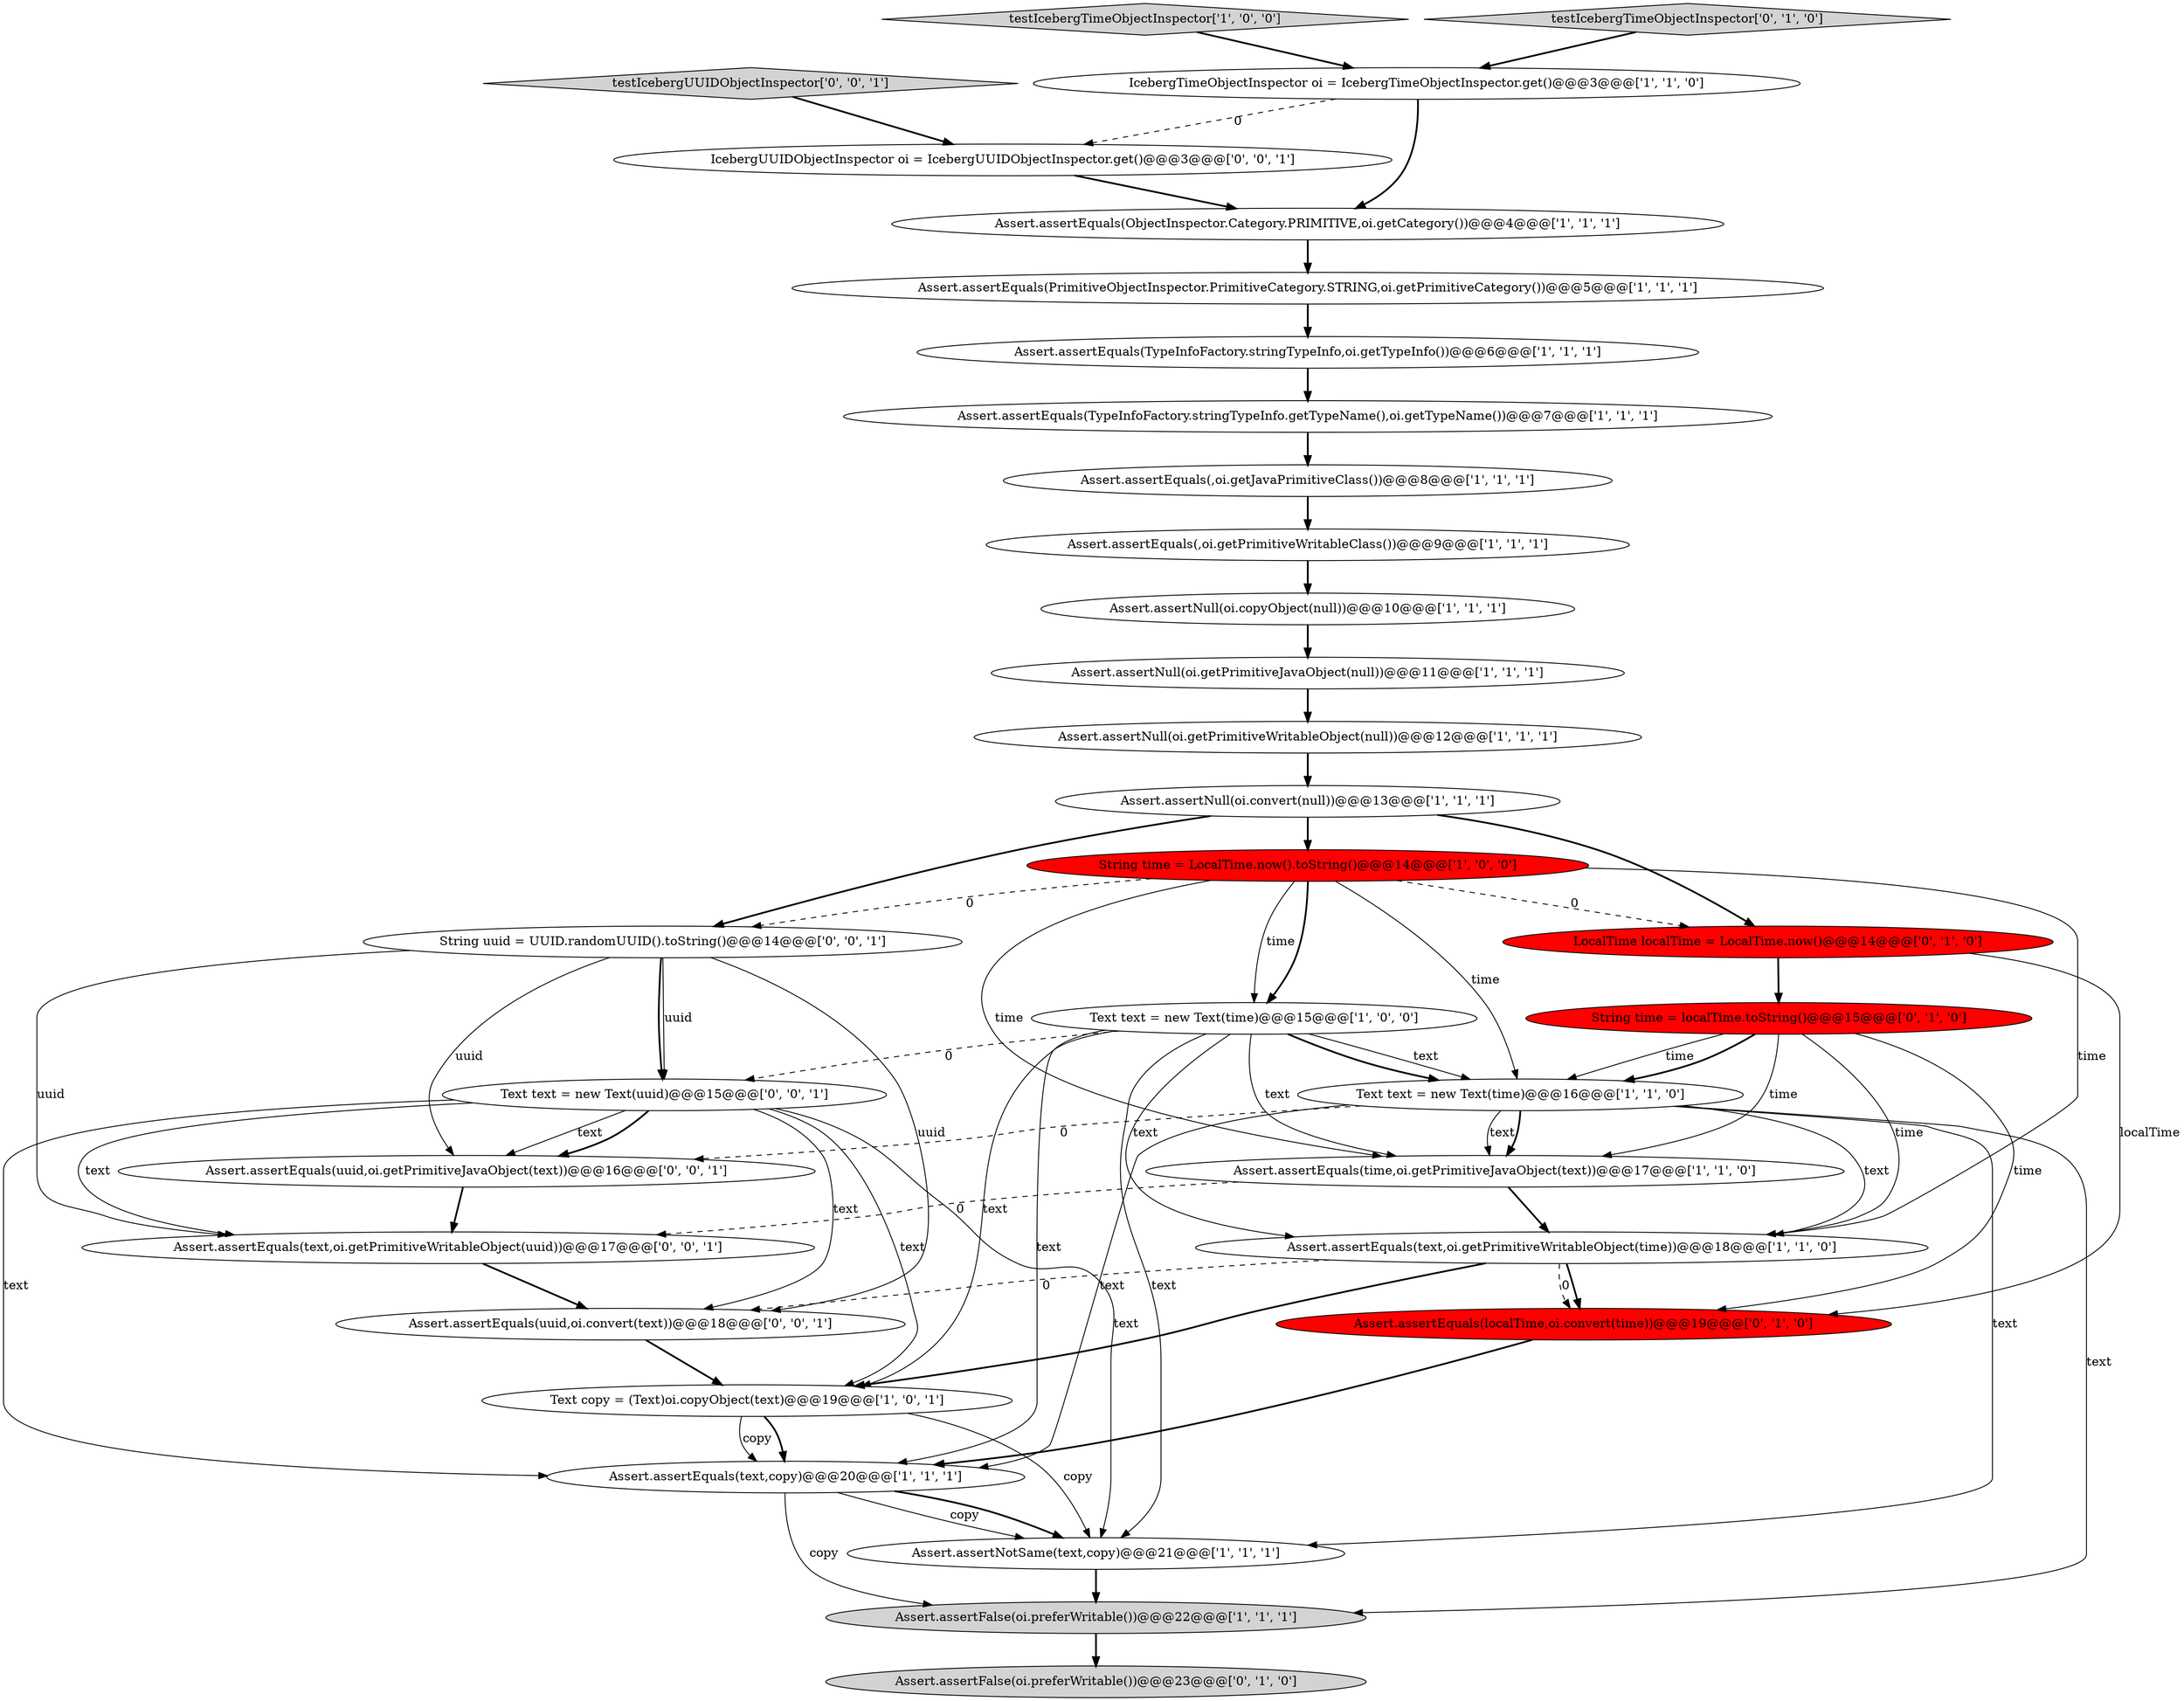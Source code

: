 digraph {
29 [style = filled, label = "String uuid = UUID.randomUUID().toString()@@@14@@@['0', '0', '1']", fillcolor = white, shape = ellipse image = "AAA0AAABBB3BBB"];
14 [style = filled, label = "Assert.assertNull(oi.getPrimitiveJavaObject(null))@@@11@@@['1', '1', '1']", fillcolor = white, shape = ellipse image = "AAA0AAABBB1BBB"];
18 [style = filled, label = "Assert.assertNull(oi.getPrimitiveWritableObject(null))@@@12@@@['1', '1', '1']", fillcolor = white, shape = ellipse image = "AAA0AAABBB1BBB"];
8 [style = filled, label = "Assert.assertEquals(PrimitiveObjectInspector.PrimitiveCategory.STRING,oi.getPrimitiveCategory())@@@5@@@['1', '1', '1']", fillcolor = white, shape = ellipse image = "AAA0AAABBB1BBB"];
13 [style = filled, label = "String time = LocalTime.now().toString()@@@14@@@['1', '0', '0']", fillcolor = red, shape = ellipse image = "AAA1AAABBB1BBB"];
11 [style = filled, label = "testIcebergTimeObjectInspector['1', '0', '0']", fillcolor = lightgray, shape = diamond image = "AAA0AAABBB1BBB"];
7 [style = filled, label = "Assert.assertNull(oi.convert(null))@@@13@@@['1', '1', '1']", fillcolor = white, shape = ellipse image = "AAA0AAABBB1BBB"];
4 [style = filled, label = "Assert.assertFalse(oi.preferWritable())@@@22@@@['1', '1', '1']", fillcolor = lightgray, shape = ellipse image = "AAA0AAABBB1BBB"];
25 [style = filled, label = "Assert.assertEquals(localTime,oi.convert(time))@@@19@@@['0', '1', '0']", fillcolor = red, shape = ellipse image = "AAA1AAABBB2BBB"];
0 [style = filled, label = "Text text = new Text(time)@@@15@@@['1', '0', '0']", fillcolor = white, shape = ellipse image = "AAA0AAABBB1BBB"];
27 [style = filled, label = "Assert.assertEquals(uuid,oi.convert(text))@@@18@@@['0', '0', '1']", fillcolor = white, shape = ellipse image = "AAA0AAABBB3BBB"];
9 [style = filled, label = "Text text = new Text(time)@@@16@@@['1', '1', '0']", fillcolor = white, shape = ellipse image = "AAA0AAABBB1BBB"];
32 [style = filled, label = "Text text = new Text(uuid)@@@15@@@['0', '0', '1']", fillcolor = white, shape = ellipse image = "AAA0AAABBB3BBB"];
19 [style = filled, label = "Assert.assertEquals(text,oi.getPrimitiveWritableObject(time))@@@18@@@['1', '1', '0']", fillcolor = white, shape = ellipse image = "AAA0AAABBB1BBB"];
28 [style = filled, label = "Assert.assertEquals(text,oi.getPrimitiveWritableObject(uuid))@@@17@@@['0', '0', '1']", fillcolor = white, shape = ellipse image = "AAA0AAABBB3BBB"];
17 [style = filled, label = "Assert.assertEquals(,oi.getJavaPrimitiveClass())@@@8@@@['1', '1', '1']", fillcolor = white, shape = ellipse image = "AAA0AAABBB1BBB"];
6 [style = filled, label = "Text copy = (Text)oi.copyObject(text)@@@19@@@['1', '0', '1']", fillcolor = white, shape = ellipse image = "AAA0AAABBB1BBB"];
15 [style = filled, label = "Assert.assertEquals(text,copy)@@@20@@@['1', '1', '1']", fillcolor = white, shape = ellipse image = "AAA0AAABBB1BBB"];
12 [style = filled, label = "Assert.assertEquals(ObjectInspector.Category.PRIMITIVE,oi.getCategory())@@@4@@@['1', '1', '1']", fillcolor = white, shape = ellipse image = "AAA0AAABBB1BBB"];
5 [style = filled, label = "Assert.assertEquals(,oi.getPrimitiveWritableClass())@@@9@@@['1', '1', '1']", fillcolor = white, shape = ellipse image = "AAA0AAABBB1BBB"];
10 [style = filled, label = "Assert.assertEquals(TypeInfoFactory.stringTypeInfo,oi.getTypeInfo())@@@6@@@['1', '1', '1']", fillcolor = white, shape = ellipse image = "AAA0AAABBB1BBB"];
24 [style = filled, label = "String time = localTime.toString()@@@15@@@['0', '1', '0']", fillcolor = red, shape = ellipse image = "AAA1AAABBB2BBB"];
2 [style = filled, label = "Assert.assertNull(oi.copyObject(null))@@@10@@@['1', '1', '1']", fillcolor = white, shape = ellipse image = "AAA0AAABBB1BBB"];
20 [style = filled, label = "IcebergTimeObjectInspector oi = IcebergTimeObjectInspector.get()@@@3@@@['1', '1', '0']", fillcolor = white, shape = ellipse image = "AAA0AAABBB1BBB"];
21 [style = filled, label = "Assert.assertFalse(oi.preferWritable())@@@23@@@['0', '1', '0']", fillcolor = lightgray, shape = ellipse image = "AAA0AAABBB2BBB"];
31 [style = filled, label = "IcebergUUIDObjectInspector oi = IcebergUUIDObjectInspector.get()@@@3@@@['0', '0', '1']", fillcolor = white, shape = ellipse image = "AAA0AAABBB3BBB"];
22 [style = filled, label = "LocalTime localTime = LocalTime.now()@@@14@@@['0', '1', '0']", fillcolor = red, shape = ellipse image = "AAA1AAABBB2BBB"];
30 [style = filled, label = "Assert.assertEquals(uuid,oi.getPrimitiveJavaObject(text))@@@16@@@['0', '0', '1']", fillcolor = white, shape = ellipse image = "AAA0AAABBB3BBB"];
3 [style = filled, label = "Assert.assertEquals(time,oi.getPrimitiveJavaObject(text))@@@17@@@['1', '1', '0']", fillcolor = white, shape = ellipse image = "AAA0AAABBB1BBB"];
23 [style = filled, label = "testIcebergTimeObjectInspector['0', '1', '0']", fillcolor = lightgray, shape = diamond image = "AAA0AAABBB2BBB"];
1 [style = filled, label = "Assert.assertNotSame(text,copy)@@@21@@@['1', '1', '1']", fillcolor = white, shape = ellipse image = "AAA0AAABBB1BBB"];
26 [style = filled, label = "testIcebergUUIDObjectInspector['0', '0', '1']", fillcolor = lightgray, shape = diamond image = "AAA0AAABBB3BBB"];
16 [style = filled, label = "Assert.assertEquals(TypeInfoFactory.stringTypeInfo.getTypeName(),oi.getTypeName())@@@7@@@['1', '1', '1']", fillcolor = white, shape = ellipse image = "AAA0AAABBB1BBB"];
7->13 [style = bold, label=""];
0->19 [style = solid, label="text"];
11->20 [style = bold, label=""];
8->10 [style = bold, label=""];
0->9 [style = solid, label="text"];
17->5 [style = bold, label=""];
0->9 [style = bold, label=""];
1->4 [style = bold, label=""];
23->20 [style = bold, label=""];
32->30 [style = solid, label="text"];
3->28 [style = dashed, label="0"];
19->27 [style = dashed, label="0"];
32->28 [style = solid, label="text"];
24->9 [style = solid, label="time"];
24->3 [style = solid, label="time"];
29->27 [style = solid, label="uuid"];
13->29 [style = dashed, label="0"];
32->27 [style = solid, label="text"];
0->32 [style = dashed, label="0"];
20->31 [style = dashed, label="0"];
13->0 [style = solid, label="time"];
4->21 [style = bold, label=""];
9->3 [style = solid, label="text"];
29->28 [style = solid, label="uuid"];
32->6 [style = solid, label="text"];
16->17 [style = bold, label=""];
9->4 [style = solid, label="text"];
19->6 [style = bold, label=""];
32->30 [style = bold, label=""];
13->19 [style = solid, label="time"];
24->19 [style = solid, label="time"];
24->25 [style = solid, label="time"];
31->12 [style = bold, label=""];
27->6 [style = bold, label=""];
22->25 [style = solid, label="localTime"];
6->15 [style = bold, label=""];
19->25 [style = bold, label=""];
9->19 [style = solid, label="text"];
13->9 [style = solid, label="time"];
0->1 [style = solid, label="text"];
7->22 [style = bold, label=""];
5->2 [style = bold, label=""];
26->31 [style = bold, label=""];
6->15 [style = solid, label="copy"];
29->30 [style = solid, label="uuid"];
30->28 [style = bold, label=""];
13->3 [style = solid, label="time"];
10->16 [style = bold, label=""];
3->19 [style = bold, label=""];
15->4 [style = solid, label="copy"];
29->32 [style = solid, label="uuid"];
0->3 [style = solid, label="text"];
6->1 [style = solid, label="copy"];
12->8 [style = bold, label=""];
29->32 [style = bold, label=""];
2->14 [style = bold, label=""];
7->29 [style = bold, label=""];
20->12 [style = bold, label=""];
0->15 [style = solid, label="text"];
25->15 [style = bold, label=""];
9->3 [style = bold, label=""];
9->1 [style = solid, label="text"];
14->18 [style = bold, label=""];
28->27 [style = bold, label=""];
22->24 [style = bold, label=""];
19->25 [style = dashed, label="0"];
18->7 [style = bold, label=""];
9->15 [style = solid, label="text"];
0->6 [style = solid, label="text"];
13->22 [style = dashed, label="0"];
32->15 [style = solid, label="text"];
32->1 [style = solid, label="text"];
9->30 [style = dashed, label="0"];
24->9 [style = bold, label=""];
13->0 [style = bold, label=""];
15->1 [style = solid, label="copy"];
15->1 [style = bold, label=""];
}
